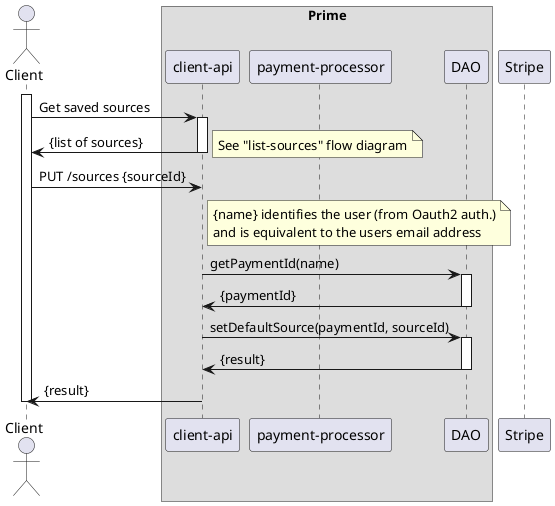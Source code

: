 @startuml

actor Client
participant Client

box "Prime"
    participant "client-api"
    participant "payment-processor"
    participant "DAO"
end box
participant Stripe

activate Client

    Client -> "client-api" : Get saved sources
    activate "client-api"
    "client-api" -> Client : {list of sources}
    deactivate "client-api"
    note right : See "list-sources" flow diagram

    Client -> "client-api" : PUT /sources {sourceId}
    note right of "client-api"
       {name} identifies the user (from Oauth2 auth.)
       and is equivalent to the users email address
    end note

    "client-api" -> DAO : getPaymentId(name)
    activate DAO
    DAO -> "client-api" : {paymentId}
    deactivate DAO

    "client-api" -> DAO : setDefaultSource(paymentId, sourceId)
    activate DAO
    DAO -> "client-api" : {result}
    deactivate DAO

    "client-api" -> Client : {result}
    deactivate "client-api"

deactivate Client

@enduml

